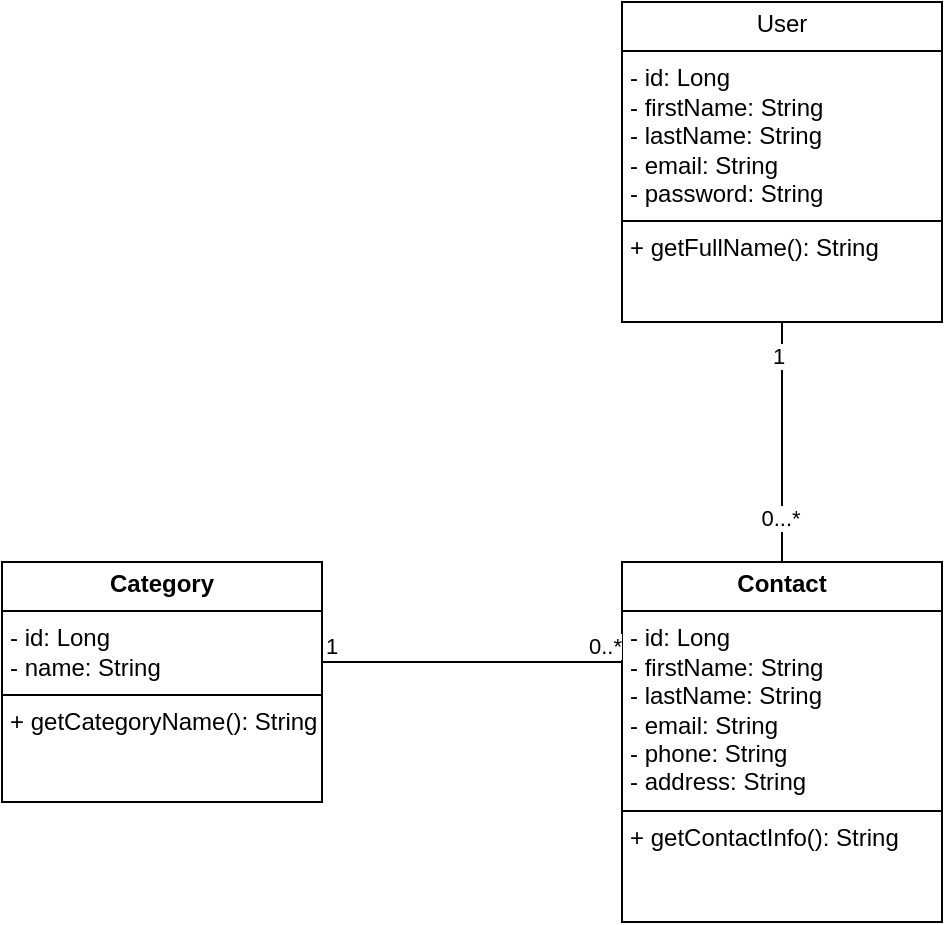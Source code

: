 <mxfile version="26.0.15">
  <diagram name="Page-1" id="LPzst_-0_y2L3GmmsK-Y">
    <mxGraphModel dx="1050" dy="530" grid="1" gridSize="10" guides="1" tooltips="1" connect="1" arrows="1" fold="1" page="1" pageScale="1" pageWidth="827" pageHeight="1169" math="0" shadow="0">
      <root>
        <mxCell id="0" />
        <mxCell id="1" parent="0" />
        <mxCell id="tu_I2KkO-09GveOi3HQc-6" value="&lt;p style=&quot;margin:0px;margin-top:4px;text-align:center;&quot;&gt;User&lt;/p&gt;&lt;hr size=&quot;1&quot; style=&quot;border-style:solid;&quot;&gt;&lt;p style=&quot;margin:0px;margin-left:4px;&quot;&gt;- id: Long&lt;/p&gt;&lt;p style=&quot;margin:0px;margin-left:4px;&quot;&gt;- firstName: String&amp;nbsp;&lt;/p&gt;&lt;p style=&quot;margin:0px;margin-left:4px;&quot;&gt;- lastName: String&amp;nbsp;&lt;/p&gt;&lt;p style=&quot;margin:0px;margin-left:4px;&quot;&gt;- email: String&lt;/p&gt;&lt;p style=&quot;margin:0px;margin-left:4px;&quot;&gt;- &lt;span class=&quot;hljs-keyword&quot;&gt;password&lt;/span&gt;: String&lt;/p&gt;&lt;hr size=&quot;1&quot; style=&quot;border-style:solid;&quot;&gt;&lt;p style=&quot;margin:0px;margin-left:4px;&quot;&gt;+ getFullName(): String&lt;/p&gt;" style="verticalAlign=top;align=left;overflow=fill;html=1;whiteSpace=wrap;" vertex="1" parent="1">
          <mxGeometry x="390" y="80" width="160" height="160" as="geometry" />
        </mxCell>
        <mxCell id="tu_I2KkO-09GveOi3HQc-7" value="" style="endArrow=none;html=1;rounded=0;entryX=0.5;entryY=1;entryDx=0;entryDy=0;" edge="1" parent="1" target="tu_I2KkO-09GveOi3HQc-6">
          <mxGeometry width="50" height="50" relative="1" as="geometry">
            <mxPoint x="470" y="360" as="sourcePoint" />
            <mxPoint x="470" y="300" as="targetPoint" />
          </mxGeometry>
        </mxCell>
        <mxCell id="tu_I2KkO-09GveOi3HQc-8" value="1" style="edgeLabel;html=1;align=center;verticalAlign=middle;resizable=0;points=[];" vertex="1" connectable="0" parent="tu_I2KkO-09GveOi3HQc-7">
          <mxGeometry x="0.717" y="2" relative="1" as="geometry">
            <mxPoint as="offset" />
          </mxGeometry>
        </mxCell>
        <mxCell id="tu_I2KkO-09GveOi3HQc-9" value="0...*" style="edgeLabel;html=1;align=center;verticalAlign=middle;resizable=0;points=[];" vertex="1" connectable="0" parent="tu_I2KkO-09GveOi3HQc-7">
          <mxGeometry x="-0.633" y="1" relative="1" as="geometry">
            <mxPoint as="offset" />
          </mxGeometry>
        </mxCell>
        <mxCell id="tu_I2KkO-09GveOi3HQc-10" value="&lt;p style=&quot;margin:0px;margin-top:4px;text-align:center;&quot;&gt;&lt;b&gt;Contact&lt;/b&gt;&lt;/p&gt;&lt;hr size=&quot;1&quot; style=&quot;border-style:solid;&quot;&gt;&lt;p style=&quot;margin:0px;margin-left:4px;&quot;&gt;- id: Long&lt;br&gt;- firstName: String&lt;br&gt;- lastName: String&lt;br&gt;- email: String&lt;br&gt;- phone: String&lt;br&gt;- address: String&lt;/p&gt;&lt;hr size=&quot;1&quot; style=&quot;border-style:solid;&quot;&gt;&lt;p style=&quot;margin:0px;margin-left:4px;&quot;&gt;+ getContactInfo(): String&lt;/p&gt;" style="verticalAlign=top;align=left;overflow=fill;html=1;whiteSpace=wrap;" vertex="1" parent="1">
          <mxGeometry x="390" y="360" width="160" height="180" as="geometry" />
        </mxCell>
        <mxCell id="tu_I2KkO-09GveOi3HQc-11" value="&lt;p style=&quot;margin:0px;margin-top:4px;text-align:center;&quot;&gt;&lt;b&gt;Category&lt;/b&gt;&lt;/p&gt;&lt;hr size=&quot;1&quot; style=&quot;border-style:solid;&quot;&gt;&lt;p style=&quot;margin:0px;margin-left:4px;&quot;&gt;- id: Long&lt;br&gt;- &lt;span class=&quot;hljs-type&quot;&gt;name&lt;/span&gt;: String&lt;/p&gt;&lt;hr size=&quot;1&quot; style=&quot;border-style:solid;&quot;&gt;&lt;p style=&quot;margin:0px;margin-left:4px;&quot;&gt;+&amp;nbsp;getCategoryName(): String&lt;/p&gt;" style="verticalAlign=top;align=left;overflow=fill;html=1;whiteSpace=wrap;" vertex="1" parent="1">
          <mxGeometry x="80" y="360" width="160" height="120" as="geometry" />
        </mxCell>
        <mxCell id="tu_I2KkO-09GveOi3HQc-13" value="" style="endArrow=none;html=1;edgeStyle=orthogonalEdgeStyle;rounded=0;" edge="1" parent="1">
          <mxGeometry relative="1" as="geometry">
            <mxPoint x="240" y="410" as="sourcePoint" />
            <mxPoint x="390" y="410" as="targetPoint" />
          </mxGeometry>
        </mxCell>
        <mxCell id="tu_I2KkO-09GveOi3HQc-14" value="1" style="edgeLabel;resizable=0;html=1;align=left;verticalAlign=bottom;" connectable="0" vertex="1" parent="tu_I2KkO-09GveOi3HQc-13">
          <mxGeometry x="-1" relative="1" as="geometry" />
        </mxCell>
        <mxCell id="tu_I2KkO-09GveOi3HQc-15" value="0..*" style="edgeLabel;resizable=0;html=1;align=right;verticalAlign=bottom;" connectable="0" vertex="1" parent="tu_I2KkO-09GveOi3HQc-13">
          <mxGeometry x="1" relative="1" as="geometry" />
        </mxCell>
      </root>
    </mxGraphModel>
  </diagram>
</mxfile>
